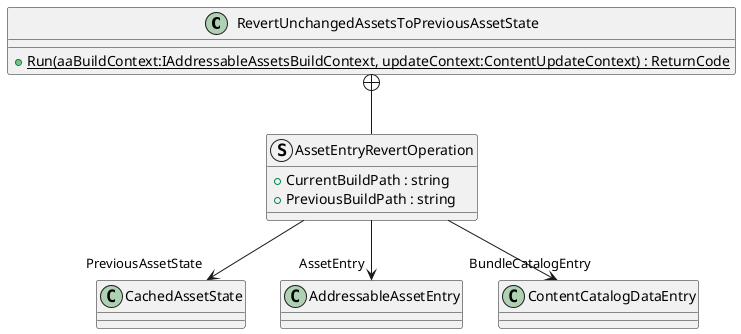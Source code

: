 @startuml
class RevertUnchangedAssetsToPreviousAssetState {
    + {static} Run(aaBuildContext:IAddressableAssetsBuildContext, updateContext:ContentUpdateContext) : ReturnCode
}
struct AssetEntryRevertOperation {
    + CurrentBuildPath : string
    + PreviousBuildPath : string
}
RevertUnchangedAssetsToPreviousAssetState +-- AssetEntryRevertOperation
AssetEntryRevertOperation --> "PreviousAssetState" CachedAssetState
AssetEntryRevertOperation --> "AssetEntry" AddressableAssetEntry
AssetEntryRevertOperation --> "BundleCatalogEntry" ContentCatalogDataEntry
@enduml
